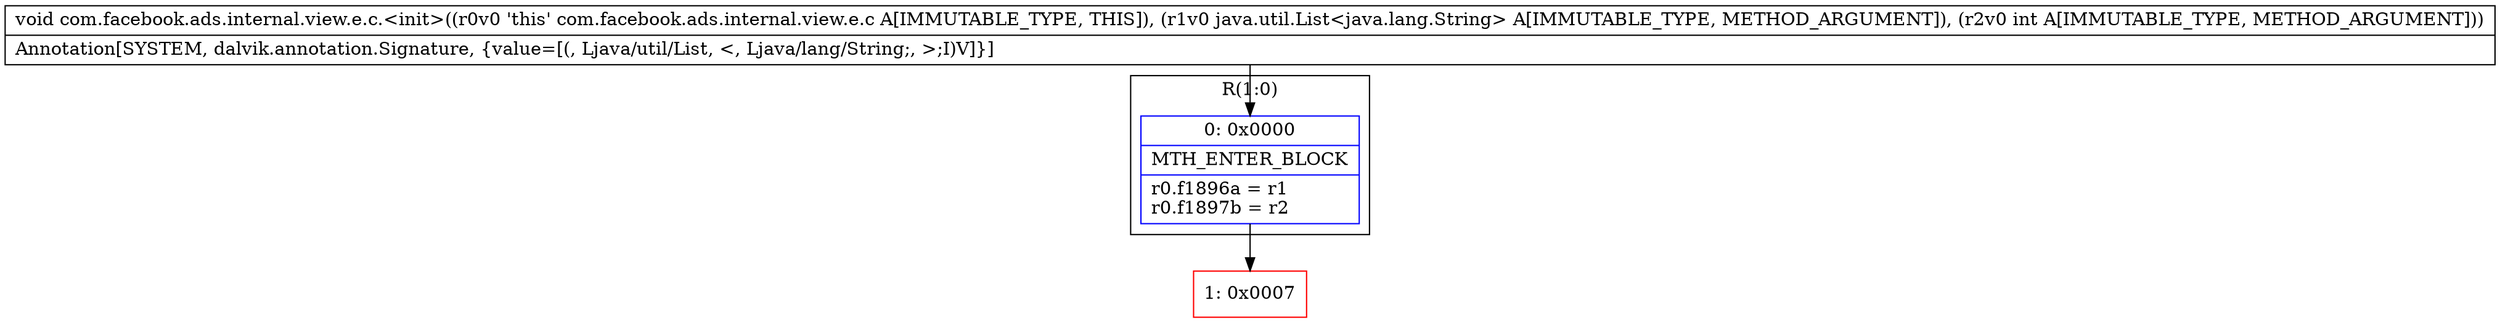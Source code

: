 digraph "CFG forcom.facebook.ads.internal.view.e.c.\<init\>(Ljava\/util\/List;I)V" {
subgraph cluster_Region_215747637 {
label = "R(1:0)";
node [shape=record,color=blue];
Node_0 [shape=record,label="{0\:\ 0x0000|MTH_ENTER_BLOCK\l|r0.f1896a = r1\lr0.f1897b = r2\l}"];
}
Node_1 [shape=record,color=red,label="{1\:\ 0x0007}"];
MethodNode[shape=record,label="{void com.facebook.ads.internal.view.e.c.\<init\>((r0v0 'this' com.facebook.ads.internal.view.e.c A[IMMUTABLE_TYPE, THIS]), (r1v0 java.util.List\<java.lang.String\> A[IMMUTABLE_TYPE, METHOD_ARGUMENT]), (r2v0 int A[IMMUTABLE_TYPE, METHOD_ARGUMENT]))  | Annotation[SYSTEM, dalvik.annotation.Signature, \{value=[(, Ljava\/util\/List, \<, Ljava\/lang\/String;, \>;I)V]\}]\l}"];
MethodNode -> Node_0;
Node_0 -> Node_1;
}

